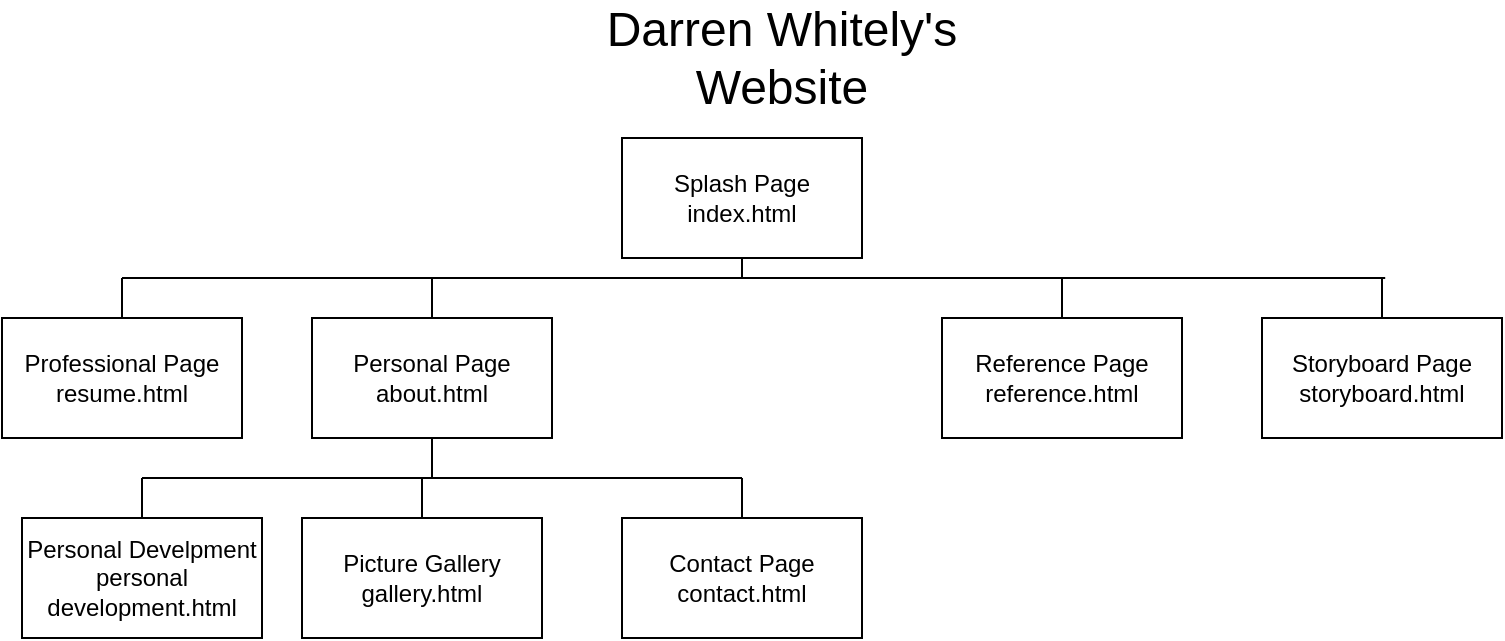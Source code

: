 <mxfile version="14.5.1" type="device"><diagram id="l-VjF8qHdXjPhcNKoa1K" name="Page-1"><mxGraphModel dx="660" dy="591" grid="1" gridSize="10" guides="1" tooltips="1" connect="1" arrows="1" fold="1" page="1" pageScale="1" pageWidth="850" pageHeight="1100" math="0" shadow="0"><root><mxCell id="0"/><mxCell id="1" parent="0"/><mxCell id="2woATK6B_CAdm2dSIiVB-1" value="Splash Page&lt;br&gt;index.html" style="rounded=0;whiteSpace=wrap;html=1;" vertex="1" parent="1"><mxGeometry x="340" y="90" width="120" height="60" as="geometry"/></mxCell><mxCell id="2woATK6B_CAdm2dSIiVB-2" value="Picture Gallery&lt;br&gt;gallery.html" style="rounded=0;whiteSpace=wrap;html=1;" vertex="1" parent="1"><mxGeometry x="180" y="280" width="120" height="60" as="geometry"/></mxCell><mxCell id="2woATK6B_CAdm2dSIiVB-3" value="Professional Page&lt;br&gt;resume.html" style="rounded=0;whiteSpace=wrap;html=1;" vertex="1" parent="1"><mxGeometry x="30" y="180" width="120" height="60" as="geometry"/></mxCell><mxCell id="2woATK6B_CAdm2dSIiVB-4" value="Contact Page&lt;br&gt;contact.html" style="rounded=0;whiteSpace=wrap;html=1;" vertex="1" parent="1"><mxGeometry x="340" y="280" width="120" height="60" as="geometry"/></mxCell><mxCell id="2woATK6B_CAdm2dSIiVB-5" value="Personal Develpment&lt;br&gt;personal development.html" style="rounded=0;whiteSpace=wrap;html=1;" vertex="1" parent="1"><mxGeometry x="40" y="280" width="120" height="60" as="geometry"/></mxCell><mxCell id="2woATK6B_CAdm2dSIiVB-6" value="Personal Page&lt;br&gt;about.html" style="rounded=0;whiteSpace=wrap;html=1;" vertex="1" parent="1"><mxGeometry x="185" y="180" width="120" height="60" as="geometry"/></mxCell><mxCell id="2woATK6B_CAdm2dSIiVB-7" value="&lt;font style=&quot;font-size: 24px&quot;&gt;Darren Whitely's Website&lt;/font&gt;" style="text;html=1;strokeColor=none;fillColor=none;align=center;verticalAlign=middle;whiteSpace=wrap;rounded=0;" vertex="1" parent="1"><mxGeometry x="305" y="30" width="230" height="40" as="geometry"/></mxCell><mxCell id="2woATK6B_CAdm2dSIiVB-8" value="Reference Page&lt;br&gt;reference.html" style="rounded=0;whiteSpace=wrap;html=1;" vertex="1" parent="1"><mxGeometry x="500" y="180" width="120" height="60" as="geometry"/></mxCell><mxCell id="2woATK6B_CAdm2dSIiVB-9" value="Storyboard Page&lt;br&gt;storyboard.html" style="rounded=0;whiteSpace=wrap;html=1;" vertex="1" parent="1"><mxGeometry x="660" y="180" width="120" height="60" as="geometry"/></mxCell><mxCell id="2woATK6B_CAdm2dSIiVB-11" value="" style="endArrow=none;html=1;exitX=0.5;exitY=0;exitDx=0;exitDy=0;" edge="1" parent="1" source="2woATK6B_CAdm2dSIiVB-5"><mxGeometry width="50" height="50" relative="1" as="geometry"><mxPoint x="200" y="250" as="sourcePoint"/><mxPoint x="100" y="260" as="targetPoint"/></mxGeometry></mxCell><mxCell id="2woATK6B_CAdm2dSIiVB-12" value="" style="endArrow=none;html=1;entryX=0.5;entryY=0;entryDx=0;entryDy=0;" edge="1" parent="1" target="2woATK6B_CAdm2dSIiVB-4"><mxGeometry width="50" height="50" relative="1" as="geometry"><mxPoint x="400" y="260" as="sourcePoint"/><mxPoint x="250" y="200" as="targetPoint"/></mxGeometry></mxCell><mxCell id="2woATK6B_CAdm2dSIiVB-13" value="" style="endArrow=none;html=1;" edge="1" parent="1"><mxGeometry width="50" height="50" relative="1" as="geometry"><mxPoint x="100" y="260" as="sourcePoint"/><mxPoint x="400" y="260" as="targetPoint"/></mxGeometry></mxCell><mxCell id="2woATK6B_CAdm2dSIiVB-14" value="" style="endArrow=none;html=1;entryX=0.5;entryY=1;entryDx=0;entryDy=0;" edge="1" parent="1" target="2woATK6B_CAdm2dSIiVB-6"><mxGeometry width="50" height="50" relative="1" as="geometry"><mxPoint x="245" y="260" as="sourcePoint"/><mxPoint x="250" y="200" as="targetPoint"/></mxGeometry></mxCell><mxCell id="2woATK6B_CAdm2dSIiVB-15" value="" style="endArrow=none;html=1;exitX=0.5;exitY=0;exitDx=0;exitDy=0;" edge="1" parent="1" source="2woATK6B_CAdm2dSIiVB-3"><mxGeometry width="50" height="50" relative="1" as="geometry"><mxPoint x="200" y="250" as="sourcePoint"/><mxPoint x="90" y="160" as="targetPoint"/></mxGeometry></mxCell><mxCell id="2woATK6B_CAdm2dSIiVB-16" value="" style="endArrow=none;html=1;entryX=0.5;entryY=0;entryDx=0;entryDy=0;" edge="1" parent="1" target="2woATK6B_CAdm2dSIiVB-6"><mxGeometry width="50" height="50" relative="1" as="geometry"><mxPoint x="245" y="160" as="sourcePoint"/><mxPoint x="250" y="200" as="targetPoint"/></mxGeometry></mxCell><mxCell id="2woATK6B_CAdm2dSIiVB-17" value="" style="endArrow=none;html=1;exitX=0.5;exitY=0;exitDx=0;exitDy=0;" edge="1" parent="1" source="2woATK6B_CAdm2dSIiVB-2"><mxGeometry width="50" height="50" relative="1" as="geometry"><mxPoint x="200" y="250" as="sourcePoint"/><mxPoint x="240" y="260" as="targetPoint"/></mxGeometry></mxCell><mxCell id="2woATK6B_CAdm2dSIiVB-18" value="" style="endArrow=none;html=1;exitX=0.5;exitY=0;exitDx=0;exitDy=0;" edge="1" parent="1" source="2woATK6B_CAdm2dSIiVB-8"><mxGeometry width="50" height="50" relative="1" as="geometry"><mxPoint x="370" y="250" as="sourcePoint"/><mxPoint x="560" y="160" as="targetPoint"/></mxGeometry></mxCell><mxCell id="2woATK6B_CAdm2dSIiVB-19" value="" style="endArrow=none;html=1;exitX=0.5;exitY=0;exitDx=0;exitDy=0;" edge="1" parent="1" source="2woATK6B_CAdm2dSIiVB-9"><mxGeometry width="50" height="50" relative="1" as="geometry"><mxPoint x="570" y="250" as="sourcePoint"/><mxPoint x="720" y="160" as="targetPoint"/></mxGeometry></mxCell><mxCell id="2woATK6B_CAdm2dSIiVB-20" value="" style="endArrow=none;html=1;" edge="1" parent="1"><mxGeometry width="50" height="50" relative="1" as="geometry"><mxPoint x="90" y="160" as="sourcePoint"/><mxPoint x="721.6" y="160" as="targetPoint"/></mxGeometry></mxCell><mxCell id="2woATK6B_CAdm2dSIiVB-22" value="" style="endArrow=none;html=1;entryX=0.5;entryY=1;entryDx=0;entryDy=0;" edge="1" parent="1" target="2woATK6B_CAdm2dSIiVB-1"><mxGeometry width="50" height="50" relative="1" as="geometry"><mxPoint x="400" y="160" as="sourcePoint"/><mxPoint x="400" y="290" as="targetPoint"/></mxGeometry></mxCell></root></mxGraphModel></diagram></mxfile>